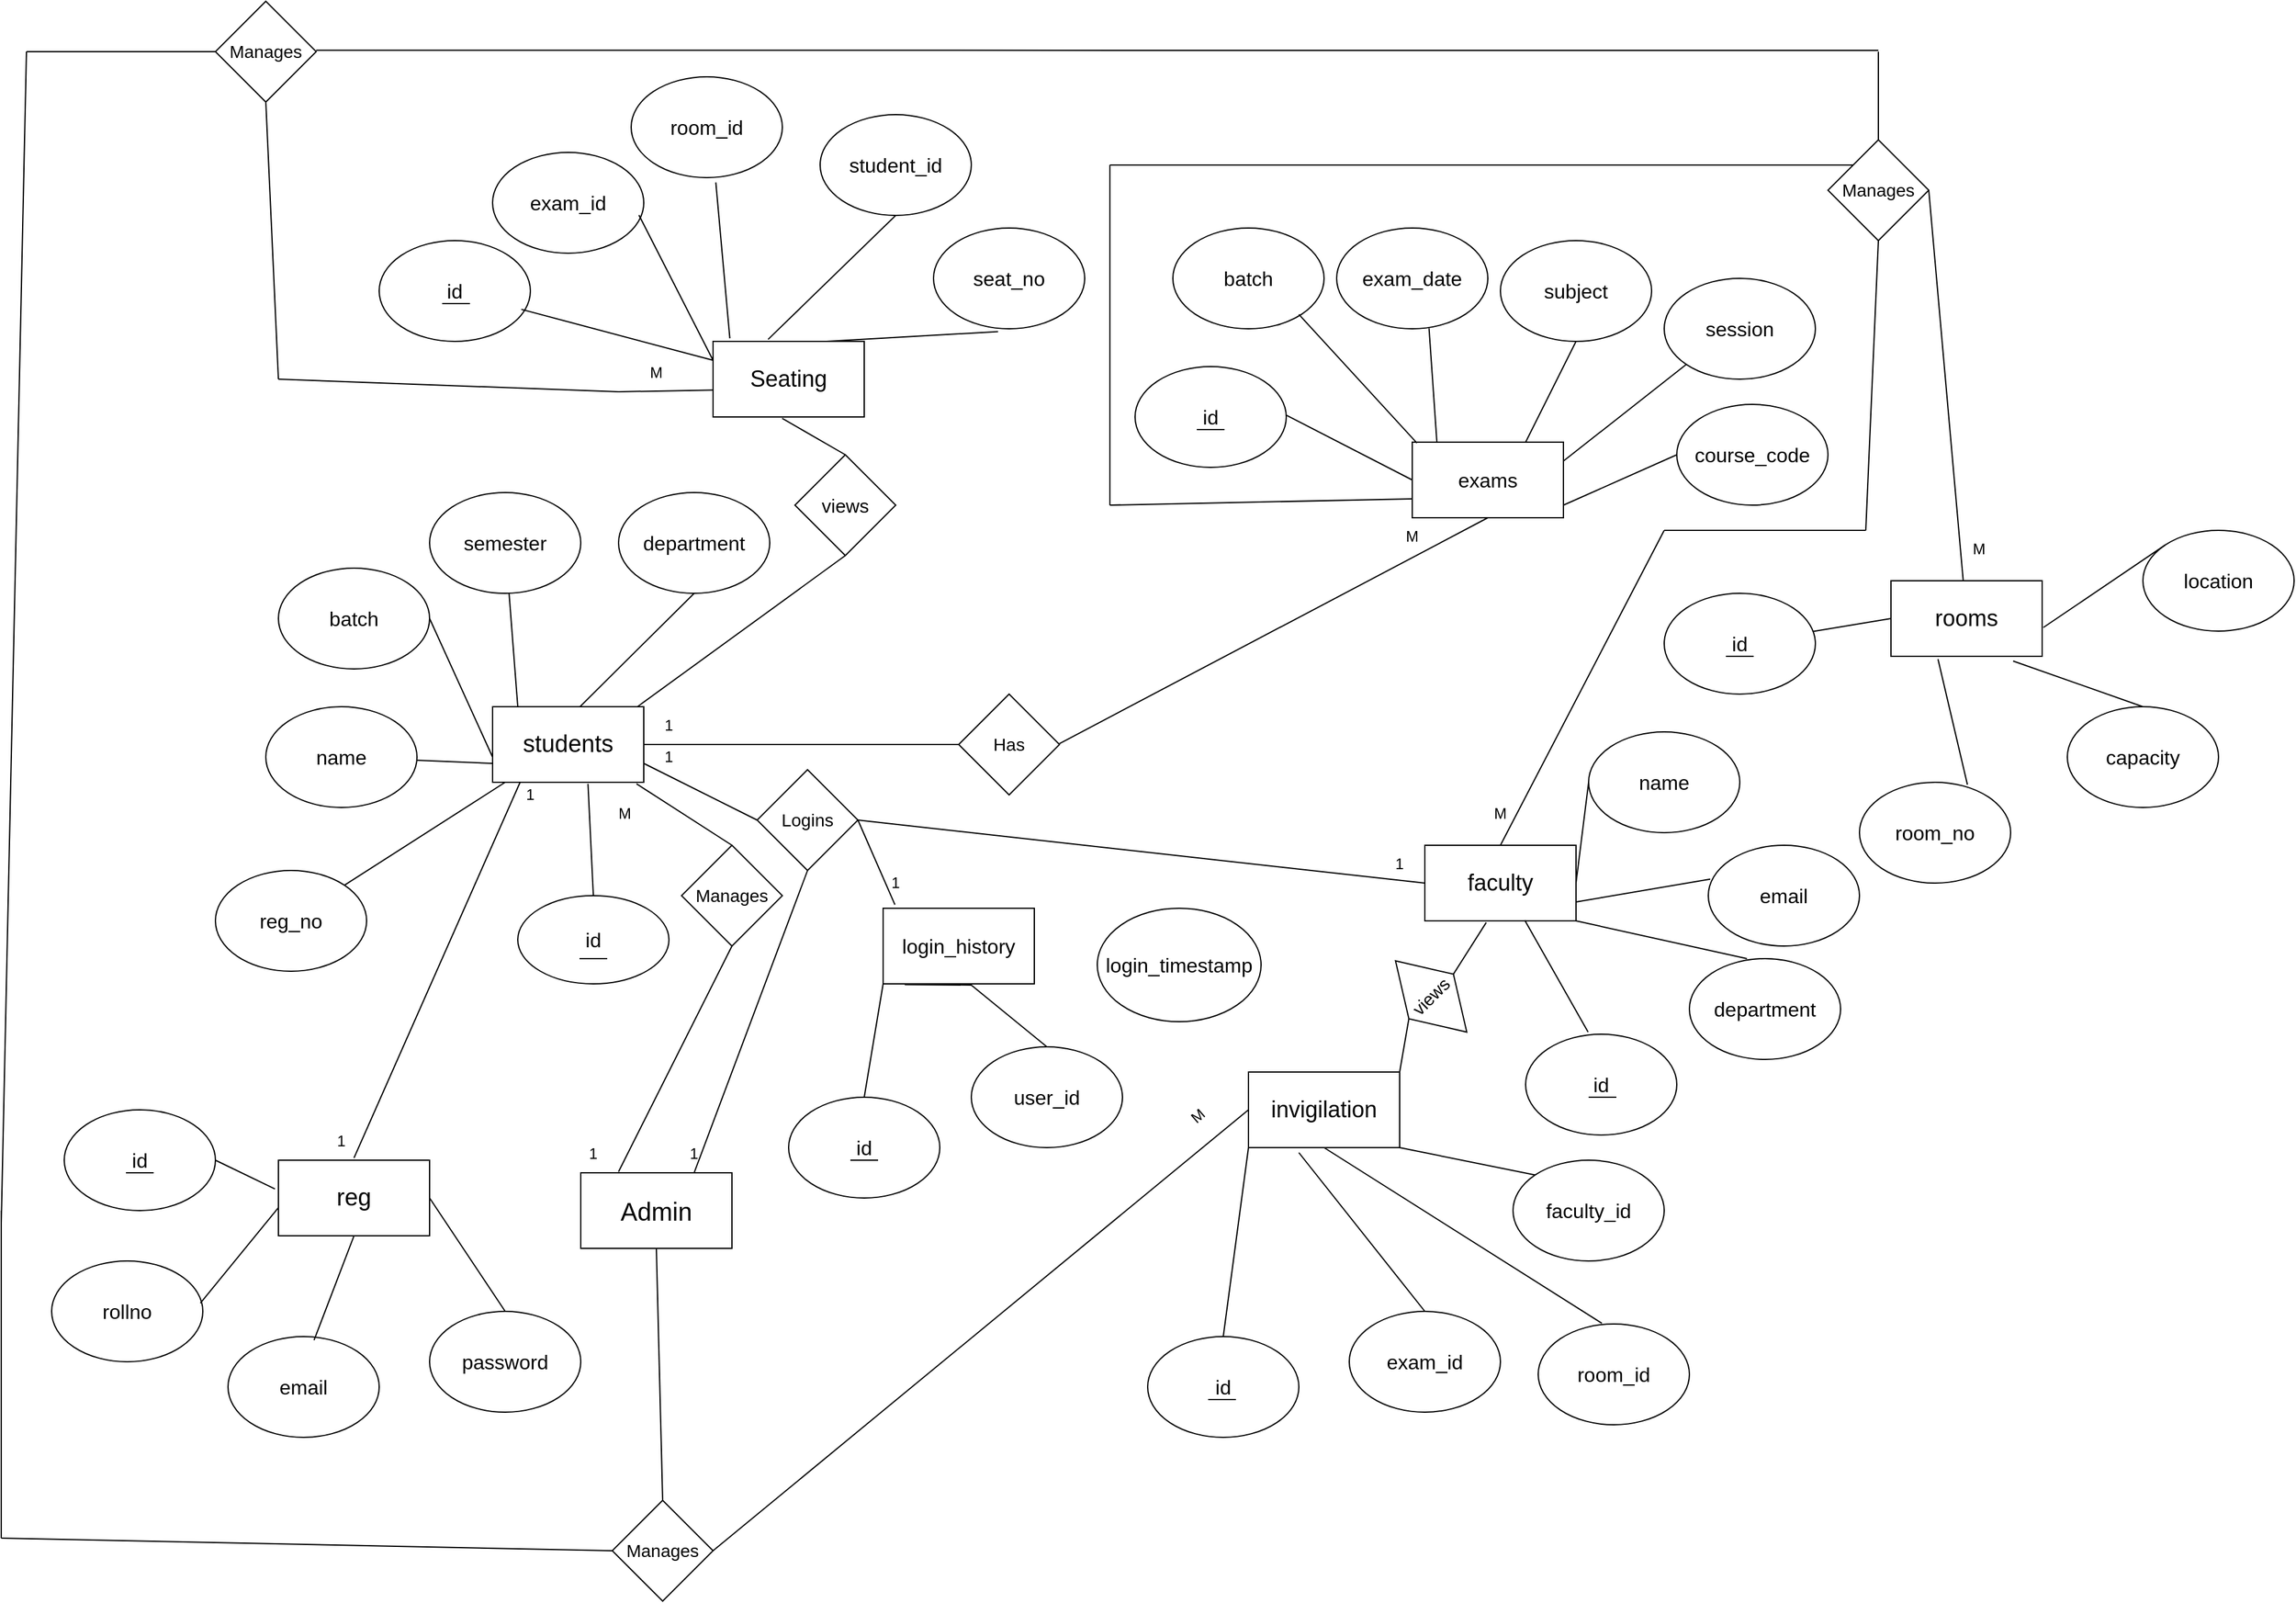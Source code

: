 <mxfile version="28.2.5" pages="2">
  <diagram name="Page-2" id="ShEL1LZ5DCt3HKRyOxHI">
    <mxGraphModel grid="1" page="1" gridSize="10" guides="1" tooltips="1" connect="1" arrows="1" fold="1" pageScale="1" pageWidth="850" pageHeight="1100" math="0" shadow="0">
      <root>
        <mxCell id="0" />
        <mxCell id="1" parent="0" />
        <mxCell id="5c5kSIC_IQ6q4t-RuQzD-1" value="&lt;span style=&quot;font-size: 20px;&quot;&gt;Admin&lt;/span&gt;" style="rounded=0;whiteSpace=wrap;html=1;" vertex="1" parent="1">
          <mxGeometry x="550" y="1040" width="120" height="60" as="geometry" />
        </mxCell>
        <mxCell id="5c5kSIC_IQ6q4t-RuQzD-2" value="&lt;span style=&quot;font-size: 16px;&quot;&gt;semester&lt;/span&gt;" style="ellipse;whiteSpace=wrap;html=1;" vertex="1" parent="1">
          <mxGeometry x="430" y="500" width="120" height="80" as="geometry" />
        </mxCell>
        <mxCell id="5c5kSIC_IQ6q4t-RuQzD-3" value="&lt;span style=&quot;font-size: 19px;&quot;&gt;students&lt;/span&gt;" style="rounded=0;whiteSpace=wrap;html=1;" vertex="1" parent="1">
          <mxGeometry x="480" y="670" width="120" height="60" as="geometry" />
        </mxCell>
        <mxCell id="5c5kSIC_IQ6q4t-RuQzD-4" value="&lt;span style=&quot;font-size: 16px;&quot;&gt;department&lt;/span&gt;" style="ellipse;whiteSpace=wrap;html=1;" vertex="1" parent="1">
          <mxGeometry x="580" y="500" width="120" height="80" as="geometry" />
        </mxCell>
        <mxCell id="5c5kSIC_IQ6q4t-RuQzD-5" value="&lt;span style=&quot;font-size: 16px;&quot;&gt;name&lt;/span&gt;" style="ellipse;whiteSpace=wrap;html=1;" vertex="1" parent="1">
          <mxGeometry x="300" y="670" width="120" height="80" as="geometry" />
        </mxCell>
        <mxCell id="5c5kSIC_IQ6q4t-RuQzD-6" value="&lt;span style=&quot;font-size: 16px;&quot;&gt;batch&lt;/span&gt;" style="ellipse;whiteSpace=wrap;html=1;" vertex="1" parent="1">
          <mxGeometry x="310" y="560" width="120" height="80" as="geometry" />
        </mxCell>
        <mxCell id="5c5kSIC_IQ6q4t-RuQzD-7" value="&lt;font style=&quot;font-size: 14px;&quot;&gt;Has&lt;/font&gt;" style="rhombus;whiteSpace=wrap;html=1;" vertex="1" parent="1">
          <mxGeometry x="850" y="660" width="80" height="80" as="geometry" />
        </mxCell>
        <mxCell id="5c5kSIC_IQ6q4t-RuQzD-8" value="&lt;span style=&quot;font-size: 18px;&quot;&gt;faculty&lt;/span&gt;" style="rounded=0;whiteSpace=wrap;html=1;" vertex="1" parent="1">
          <mxGeometry x="1220" y="780" width="120" height="60" as="geometry" />
        </mxCell>
        <mxCell id="5c5kSIC_IQ6q4t-RuQzD-9" value="&lt;span style=&quot;font-size: 16px;&quot;&gt;email&lt;/span&gt;" style="ellipse;whiteSpace=wrap;html=1;" vertex="1" parent="1">
          <mxGeometry x="1445" y="780" width="120" height="80" as="geometry" />
        </mxCell>
        <mxCell id="5c5kSIC_IQ6q4t-RuQzD-10" value="&lt;span style=&quot;font-size: 18px;&quot;&gt;Seating&lt;/span&gt;" style="rounded=0;whiteSpace=wrap;html=1;" vertex="1" parent="1">
          <mxGeometry x="655" y="380" width="120" height="60" as="geometry" />
        </mxCell>
        <mxCell id="5c5kSIC_IQ6q4t-RuQzD-11" value="&lt;span style=&quot;font-size: 16px;&quot;&gt;exam_id&lt;/span&gt;" style="ellipse;whiteSpace=wrap;html=1;" vertex="1" parent="1">
          <mxGeometry x="480" y="230" width="120" height="80" as="geometry" />
        </mxCell>
        <mxCell id="5c5kSIC_IQ6q4t-RuQzD-12" value="&lt;span style=&quot;font-size: 16px;&quot;&gt;room_id&lt;/span&gt;" style="ellipse;whiteSpace=wrap;html=1;" vertex="1" parent="1">
          <mxGeometry x="590" y="170" width="120" height="80" as="geometry" />
        </mxCell>
        <mxCell id="5c5kSIC_IQ6q4t-RuQzD-13" value="&lt;span style=&quot;font-size: 16px;&quot;&gt;department&lt;/span&gt;" style="ellipse;whiteSpace=wrap;html=1;" vertex="1" parent="1">
          <mxGeometry x="1430" y="870" width="120" height="80" as="geometry" />
        </mxCell>
        <mxCell id="5c5kSIC_IQ6q4t-RuQzD-14" value="&lt;span style=&quot;font-size: 16px;&quot;&gt;seat_no&lt;/span&gt;" style="ellipse;whiteSpace=wrap;html=1;" vertex="1" parent="1">
          <mxGeometry x="830" y="290" width="120" height="80" as="geometry" />
        </mxCell>
        <mxCell id="5c5kSIC_IQ6q4t-RuQzD-15" value="&lt;span style=&quot;font-size: 15px;&quot;&gt;views&lt;/span&gt;" style="rhombus;whiteSpace=wrap;html=1;" vertex="1" parent="1">
          <mxGeometry x="720" y="470" width="80" height="80" as="geometry" />
        </mxCell>
        <mxCell id="5c5kSIC_IQ6q4t-RuQzD-16" value="&lt;span style=&quot;font-size: 16px;&quot;&gt;reg_no&lt;/span&gt;" style="ellipse;whiteSpace=wrap;html=1;" vertex="1" parent="1">
          <mxGeometry x="260" y="800" width="120" height="80" as="geometry" />
        </mxCell>
        <mxCell id="5c5kSIC_IQ6q4t-RuQzD-17" value="&lt;span style=&quot;font-size: 16px;&quot;&gt;name&lt;/span&gt;" style="ellipse;whiteSpace=wrap;html=1;" vertex="1" parent="1">
          <mxGeometry x="1350" y="690" width="120" height="80" as="geometry" />
        </mxCell>
        <mxCell id="5c5kSIC_IQ6q4t-RuQzD-18" value="&lt;span style=&quot;font-size: 16px;&quot;&gt;student_id&lt;/span&gt;" style="ellipse;whiteSpace=wrap;html=1;" vertex="1" parent="1">
          <mxGeometry x="740" y="200" width="120" height="80" as="geometry" />
        </mxCell>
        <mxCell id="5c5kSIC_IQ6q4t-RuQzD-19" value="&lt;span style=&quot;font-size: 16px;&quot;&gt;exams&lt;/span&gt;" style="rounded=0;whiteSpace=wrap;html=1;" vertex="1" parent="1">
          <mxGeometry x="1210" y="460" width="120" height="60" as="geometry" />
        </mxCell>
        <mxCell id="5c5kSIC_IQ6q4t-RuQzD-20" value="&lt;span style=&quot;font-size: 16px;&quot;&gt;exam_date&lt;/span&gt;" style="ellipse;whiteSpace=wrap;html=1;" vertex="1" parent="1">
          <mxGeometry x="1150" y="290" width="120" height="80" as="geometry" />
        </mxCell>
        <mxCell id="5c5kSIC_IQ6q4t-RuQzD-21" value="&lt;span style=&quot;font-size: 16px;&quot;&gt;id&lt;/span&gt;" style="ellipse;whiteSpace=wrap;html=1;" vertex="1" parent="1">
          <mxGeometry x="990" y="400" width="120" height="80" as="geometry" />
        </mxCell>
        <mxCell id="5c5kSIC_IQ6q4t-RuQzD-22" value="&lt;span style=&quot;font-size: 16px;&quot;&gt;session&lt;/span&gt;" style="ellipse;whiteSpace=wrap;html=1;" vertex="1" parent="1">
          <mxGeometry x="1410" y="330" width="120" height="80" as="geometry" />
        </mxCell>
        <mxCell id="5c5kSIC_IQ6q4t-RuQzD-23" value="&lt;span style=&quot;font-size: 16px;&quot;&gt;subject&lt;/span&gt;" style="ellipse;whiteSpace=wrap;html=1;" vertex="1" parent="1">
          <mxGeometry x="1280" y="300" width="120" height="80" as="geometry" />
        </mxCell>
        <mxCell id="5c5kSIC_IQ6q4t-RuQzD-24" value="&lt;font style=&quot;font-size: 14px;&quot;&gt;Manages&lt;/font&gt;" style="rhombus;whiteSpace=wrap;html=1;" vertex="1" parent="1">
          <mxGeometry x="630" y="780" width="80" height="80" as="geometry" />
        </mxCell>
        <mxCell id="5c5kSIC_IQ6q4t-RuQzD-25" value="&lt;font style=&quot;font-size: 14px;&quot;&gt;Manages&lt;/font&gt;" style="rhombus;whiteSpace=wrap;html=1;" vertex="1" parent="1">
          <mxGeometry x="260" y="110" width="80" height="80" as="geometry" />
        </mxCell>
        <mxCell id="5c5kSIC_IQ6q4t-RuQzD-26" value="&lt;span style=&quot;font-size: 16px;&quot;&gt;login_history&lt;/span&gt;" style="rounded=0;whiteSpace=wrap;html=1;" vertex="1" parent="1">
          <mxGeometry x="790" y="830" width="120" height="60" as="geometry" />
        </mxCell>
        <mxCell id="5c5kSIC_IQ6q4t-RuQzD-27" value="&lt;span style=&quot;font-size: 16px;&quot;&gt;user_id&lt;/span&gt;" style="ellipse;whiteSpace=wrap;html=1;" vertex="1" parent="1">
          <mxGeometry x="860" y="940" width="120" height="80" as="geometry" />
        </mxCell>
        <mxCell id="5c5kSIC_IQ6q4t-RuQzD-28" value="&lt;span style=&quot;font-size: 16px;&quot;&gt;login_timestamp&lt;/span&gt;" style="ellipse;whiteSpace=wrap;html=1;" vertex="1" parent="1">
          <mxGeometry x="960" y="830" width="130" height="90" as="geometry" />
        </mxCell>
        <mxCell id="5c5kSIC_IQ6q4t-RuQzD-29" value="&lt;span style=&quot;font-size: 18px;&quot;&gt;invigilation&lt;/span&gt;" style="rounded=0;whiteSpace=wrap;html=1;" vertex="1" parent="1">
          <mxGeometry x="1080" y="960" width="120" height="60" as="geometry" />
        </mxCell>
        <mxCell id="5c5kSIC_IQ6q4t-RuQzD-30" value="&lt;span style=&quot;font-size: 16px;&quot;&gt;exam_id&lt;/span&gt;" style="ellipse;whiteSpace=wrap;html=1;" vertex="1" parent="1">
          <mxGeometry x="1160" y="1150" width="120" height="80" as="geometry" />
        </mxCell>
        <mxCell id="5c5kSIC_IQ6q4t-RuQzD-31" value="&lt;span style=&quot;font-size: 16px;&quot;&gt;room_id&lt;/span&gt;" style="ellipse;whiteSpace=wrap;html=1;" vertex="1" parent="1">
          <mxGeometry x="1310" y="1160" width="120" height="80" as="geometry" />
        </mxCell>
        <mxCell id="5c5kSIC_IQ6q4t-RuQzD-32" value="&lt;span style=&quot;font-size: 16px;&quot;&gt;faculty_id&lt;/span&gt;" style="ellipse;whiteSpace=wrap;html=1;" vertex="1" parent="1">
          <mxGeometry x="1290" y="1030" width="120" height="80" as="geometry" />
        </mxCell>
        <mxCell id="5c5kSIC_IQ6q4t-RuQzD-33" value="&lt;span style=&quot;font-size: 14px;&quot;&gt;views&lt;/span&gt;" style="rhombus;whiteSpace=wrap;html=1;rotation=-45;" vertex="1" parent="1">
          <mxGeometry x="1200" y="860" width="50" height="80" as="geometry" />
        </mxCell>
        <mxCell id="5c5kSIC_IQ6q4t-RuQzD-34" value="&lt;span style=&quot;font-size: 18px;&quot;&gt;rooms&lt;/span&gt;" style="rounded=0;whiteSpace=wrap;html=1;" vertex="1" parent="1">
          <mxGeometry x="1590" y="570" width="120" height="60" as="geometry" />
        </mxCell>
        <mxCell id="5c5kSIC_IQ6q4t-RuQzD-35" value="&lt;span style=&quot;font-size: 16px;&quot;&gt;room_no&lt;/span&gt;" style="ellipse;whiteSpace=wrap;html=1;" vertex="1" parent="1">
          <mxGeometry x="1565" y="730" width="120" height="80" as="geometry" />
        </mxCell>
        <mxCell id="5c5kSIC_IQ6q4t-RuQzD-36" value="&lt;span style=&quot;font-size: 16px;&quot;&gt;capacity&lt;/span&gt;" style="ellipse;whiteSpace=wrap;html=1;direction=west;" vertex="1" parent="1">
          <mxGeometry x="1730" y="670" width="120" height="80" as="geometry" />
        </mxCell>
        <mxCell id="5c5kSIC_IQ6q4t-RuQzD-37" value="&lt;span style=&quot;font-size: 16px;&quot;&gt;location&lt;/span&gt;" style="ellipse;whiteSpace=wrap;html=1;" vertex="1" parent="1">
          <mxGeometry x="1790" y="530" width="120" height="80" as="geometry" />
        </mxCell>
        <mxCell id="5c5kSIC_IQ6q4t-RuQzD-38" value="&lt;font style=&quot;font-size: 14px;&quot;&gt;Manages&lt;/font&gt;" style="rhombus;whiteSpace=wrap;html=1;direction=south;" vertex="1" parent="1">
          <mxGeometry x="1540" y="220" width="80" height="80" as="geometry" />
        </mxCell>
        <mxCell id="5c5kSIC_IQ6q4t-RuQzD-39" value="" style="endArrow=none;html=1;rounded=0;exitX=1;exitY=0.5;exitDx=0;exitDy=0;entryX=0;entryY=0.5;entryDx=0;entryDy=0;" edge="1" parent="1" source="5c5kSIC_IQ6q4t-RuQzD-3" target="5c5kSIC_IQ6q4t-RuQzD-7">
          <mxGeometry width="50" height="50" relative="1" as="geometry">
            <mxPoint x="690" y="690" as="sourcePoint" />
            <mxPoint x="740" y="640" as="targetPoint" />
          </mxGeometry>
        </mxCell>
        <mxCell id="5c5kSIC_IQ6q4t-RuQzD-40" value="" style="endArrow=none;html=1;rounded=0;exitX=1;exitY=0.5;exitDx=0;exitDy=0;entryX=0.5;entryY=1;entryDx=0;entryDy=0;" edge="1" parent="1" target="5c5kSIC_IQ6q4t-RuQzD-19">
          <mxGeometry width="50" height="50" relative="1" as="geometry">
            <mxPoint x="930" y="699.29" as="sourcePoint" />
            <mxPoint x="1180" y="699.29" as="targetPoint" />
          </mxGeometry>
        </mxCell>
        <mxCell id="5c5kSIC_IQ6q4t-RuQzD-41" value="" style="endArrow=none;html=1;rounded=0;exitX=1;exitY=0.5;exitDx=0;exitDy=0;entryX=0;entryY=0.5;entryDx=0;entryDy=0;" edge="1" parent="1" target="5c5kSIC_IQ6q4t-RuQzD-19">
          <mxGeometry width="50" height="50" relative="1" as="geometry">
            <mxPoint x="1110" y="438.57" as="sourcePoint" />
            <mxPoint x="1360" y="438.57" as="targetPoint" />
          </mxGeometry>
        </mxCell>
        <mxCell id="5c5kSIC_IQ6q4t-RuQzD-42" value="" style="endArrow=none;html=1;rounded=0;exitX=0.611;exitY=0.995;exitDx=0;exitDy=0;exitPerimeter=0;entryX=0.163;entryY=-0.002;entryDx=0;entryDy=0;entryPerimeter=0;" edge="1" parent="1" source="5c5kSIC_IQ6q4t-RuQzD-20" target="5c5kSIC_IQ6q4t-RuQzD-19">
          <mxGeometry width="50" height="50" relative="1" as="geometry">
            <mxPoint x="1190" y="370" as="sourcePoint" />
            <mxPoint x="1230" y="450" as="targetPoint" />
          </mxGeometry>
        </mxCell>
        <mxCell id="5c5kSIC_IQ6q4t-RuQzD-43" value="" style="endArrow=none;html=1;rounded=0;exitX=0.5;exitY=1;exitDx=0;exitDy=0;entryX=0.75;entryY=0;entryDx=0;entryDy=0;" edge="1" parent="1" source="5c5kSIC_IQ6q4t-RuQzD-23" target="5c5kSIC_IQ6q4t-RuQzD-19">
          <mxGeometry width="50" height="50" relative="1" as="geometry">
            <mxPoint x="1330" y="420" as="sourcePoint" />
            <mxPoint x="1580" y="420" as="targetPoint" />
          </mxGeometry>
        </mxCell>
        <mxCell id="5c5kSIC_IQ6q4t-RuQzD-44" value="" style="endArrow=none;html=1;rounded=0;exitX=1;exitY=0.25;exitDx=0;exitDy=0;entryX=0;entryY=1;entryDx=0;entryDy=0;" edge="1" parent="1" source="5c5kSIC_IQ6q4t-RuQzD-19" target="5c5kSIC_IQ6q4t-RuQzD-22">
          <mxGeometry width="50" height="50" relative="1" as="geometry">
            <mxPoint x="1350" y="460" as="sourcePoint" />
            <mxPoint x="1600" y="460" as="targetPoint" />
          </mxGeometry>
        </mxCell>
        <mxCell id="5c5kSIC_IQ6q4t-RuQzD-45" value="" style="endArrow=none;html=1;rounded=0;exitX=0.311;exitY=1.038;exitDx=0;exitDy=0;entryX=0.714;entryY=0.023;entryDx=0;entryDy=0;exitPerimeter=0;entryPerimeter=0;" edge="1" parent="1" source="5c5kSIC_IQ6q4t-RuQzD-34" target="5c5kSIC_IQ6q4t-RuQzD-35">
          <mxGeometry width="50" height="50" relative="1" as="geometry">
            <mxPoint x="1550" y="620" as="sourcePoint" />
            <mxPoint x="1800" y="620" as="targetPoint" />
          </mxGeometry>
        </mxCell>
        <mxCell id="5c5kSIC_IQ6q4t-RuQzD-46" value="" style="endArrow=none;html=1;rounded=0;exitX=0.808;exitY=1.062;exitDx=0;exitDy=0;entryX=0.5;entryY=1;entryDx=0;entryDy=0;exitPerimeter=0;" edge="1" parent="1" source="5c5kSIC_IQ6q4t-RuQzD-34" target="5c5kSIC_IQ6q4t-RuQzD-36">
          <mxGeometry width="50" height="50" relative="1" as="geometry">
            <mxPoint x="1650" y="660" as="sourcePoint" />
            <mxPoint x="1900" y="660" as="targetPoint" />
          </mxGeometry>
        </mxCell>
        <mxCell id="5c5kSIC_IQ6q4t-RuQzD-47" value="" style="endArrow=none;html=1;rounded=0;exitX=1.008;exitY=0.619;exitDx=0;exitDy=0;entryX=0;entryY=0;entryDx=0;entryDy=0;exitPerimeter=0;" edge="1" parent="1" source="5c5kSIC_IQ6q4t-RuQzD-34" target="5c5kSIC_IQ6q4t-RuQzD-37">
          <mxGeometry width="50" height="50" relative="1" as="geometry">
            <mxPoint x="1750" y="610" as="sourcePoint" />
            <mxPoint x="2000" y="610" as="targetPoint" />
          </mxGeometry>
        </mxCell>
        <mxCell id="5c5kSIC_IQ6q4t-RuQzD-48" value="" style="endArrow=none;html=1;rounded=0;exitX=1;exitY=0.5;exitDx=0;exitDy=0;entryX=0;entryY=0.5;entryDx=0;entryDy=0;" edge="1" parent="1" source="5c5kSIC_IQ6q4t-RuQzD-8" target="5c5kSIC_IQ6q4t-RuQzD-17">
          <mxGeometry width="50" height="50" relative="1" as="geometry">
            <mxPoint x="1350" y="800" as="sourcePoint" />
            <mxPoint x="1600" y="800" as="targetPoint" />
          </mxGeometry>
        </mxCell>
        <mxCell id="5c5kSIC_IQ6q4t-RuQzD-49" value="" style="endArrow=none;html=1;rounded=0;exitX=1;exitY=0.75;exitDx=0;exitDy=0;entryX=0.013;entryY=0.336;entryDx=0;entryDy=0;entryPerimeter=0;" edge="1" parent="1" source="5c5kSIC_IQ6q4t-RuQzD-8" target="5c5kSIC_IQ6q4t-RuQzD-9">
          <mxGeometry width="50" height="50" relative="1" as="geometry">
            <mxPoint x="1410" y="870" as="sourcePoint" />
            <mxPoint x="1660" y="870" as="targetPoint" />
          </mxGeometry>
        </mxCell>
        <mxCell id="5c5kSIC_IQ6q4t-RuQzD-50" value="" style="endArrow=none;html=1;rounded=0;entryX=0.381;entryY=0;entryDx=0;entryDy=0;exitX=1;exitY=1;exitDx=0;exitDy=0;entryPerimeter=0;" edge="1" parent="1" source="5c5kSIC_IQ6q4t-RuQzD-8" target="5c5kSIC_IQ6q4t-RuQzD-13">
          <mxGeometry width="50" height="50" relative="1" as="geometry">
            <mxPoint x="1320" y="880" as="sourcePoint" />
            <mxPoint x="1570" y="880" as="targetPoint" />
          </mxGeometry>
        </mxCell>
        <mxCell id="5c5kSIC_IQ6q4t-RuQzD-51" value="" style="endArrow=none;html=1;rounded=0;exitX=0.406;exitY=1.022;exitDx=0;exitDy=0;entryX=1;entryY=0.5;entryDx=0;entryDy=0;exitPerimeter=0;" edge="1" parent="1" source="5c5kSIC_IQ6q4t-RuQzD-8" target="5c5kSIC_IQ6q4t-RuQzD-33">
          <mxGeometry width="50" height="50" relative="1" as="geometry">
            <mxPoint x="1260" y="860" as="sourcePoint" />
            <mxPoint x="1510" y="860" as="targetPoint" />
          </mxGeometry>
        </mxCell>
        <mxCell id="5c5kSIC_IQ6q4t-RuQzD-52" value="" style="endArrow=none;html=1;rounded=0;entryX=1;entryY=0;entryDx=0;entryDy=0;exitX=0;exitY=0.5;exitDx=0;exitDy=0;" edge="1" parent="1" source="5c5kSIC_IQ6q4t-RuQzD-33" target="5c5kSIC_IQ6q4t-RuQzD-29">
          <mxGeometry width="50" height="50" relative="1" as="geometry">
            <mxPoint x="1215" y="920" as="sourcePoint" />
            <mxPoint x="1465" y="920" as="targetPoint" />
          </mxGeometry>
        </mxCell>
        <mxCell id="5c5kSIC_IQ6q4t-RuQzD-53" value="" style="endArrow=none;html=1;rounded=0;exitX=1;exitY=0.5;exitDx=0;exitDy=0;entryX=0;entryY=0;entryDx=0;entryDy=0;" edge="1" parent="1" target="5c5kSIC_IQ6q4t-RuQzD-32">
          <mxGeometry width="50" height="50" relative="1" as="geometry">
            <mxPoint x="1200" y="1020" as="sourcePoint" />
            <mxPoint x="1450" y="1020" as="targetPoint" />
          </mxGeometry>
        </mxCell>
        <mxCell id="5c5kSIC_IQ6q4t-RuQzD-54" value="" style="endArrow=none;html=1;rounded=0;exitX=0.5;exitY=1;exitDx=0;exitDy=0;entryX=0.421;entryY=-0.007;entryDx=0;entryDy=0;entryPerimeter=0;" edge="1" parent="1" source="5c5kSIC_IQ6q4t-RuQzD-29" target="5c5kSIC_IQ6q4t-RuQzD-31">
          <mxGeometry width="50" height="50" relative="1" as="geometry">
            <mxPoint x="1170" y="1110" as="sourcePoint" />
            <mxPoint x="1420" y="1110" as="targetPoint" />
          </mxGeometry>
        </mxCell>
        <mxCell id="5c5kSIC_IQ6q4t-RuQzD-55" value="" style="endArrow=none;html=1;rounded=0;entryX=0.5;entryY=0;entryDx=0;entryDy=0;" edge="1" parent="1" target="5c5kSIC_IQ6q4t-RuQzD-30">
          <mxGeometry width="50" height="50" relative="1" as="geometry">
            <mxPoint x="1120" y="1024" as="sourcePoint" />
            <mxPoint x="1320" y="1110" as="targetPoint" />
          </mxGeometry>
        </mxCell>
        <mxCell id="5c5kSIC_IQ6q4t-RuQzD-56" value="" style="endArrow=none;html=1;rounded=0;exitX=0.143;exitY=1.01;exitDx=0;exitDy=0;entryX=0.5;entryY=0;entryDx=0;entryDy=0;exitPerimeter=0;" edge="1" parent="1" source="5c5kSIC_IQ6q4t-RuQzD-26" target="5c5kSIC_IQ6q4t-RuQzD-27">
          <mxGeometry width="50" height="50" relative="1" as="geometry">
            <mxPoint x="800" y="910" as="sourcePoint" />
            <mxPoint x="1050" y="910" as="targetPoint" />
            <Array as="points">
              <mxPoint x="860" y="891" />
            </Array>
          </mxGeometry>
        </mxCell>
        <mxCell id="5c5kSIC_IQ6q4t-RuQzD-58" value="" style="endArrow=none;html=1;rounded=0;exitX=1;exitY=0.5;exitDx=0;exitDy=0;entryX=0;entryY=0.5;entryDx=0;entryDy=0;" edge="1" parent="1" source="5c5kSIC_IQ6q4t-RuQzD-113" target="5c5kSIC_IQ6q4t-RuQzD-8">
          <mxGeometry width="50" height="50" relative="1" as="geometry">
            <mxPoint x="980" y="840" as="sourcePoint" />
            <mxPoint x="1230" y="840" as="targetPoint" />
          </mxGeometry>
        </mxCell>
        <mxCell id="5c5kSIC_IQ6q4t-RuQzD-59" value="" style="endArrow=none;html=1;rounded=0;exitX=0.75;exitY=0;exitDx=0;exitDy=0;entryX=0.5;entryY=1;entryDx=0;entryDy=0;" edge="1" parent="1" source="5c5kSIC_IQ6q4t-RuQzD-1" target="5c5kSIC_IQ6q4t-RuQzD-113">
          <mxGeometry width="50" height="50" relative="1" as="geometry">
            <mxPoint x="710" y="940" as="sourcePoint" />
            <mxPoint x="960" y="940" as="targetPoint" />
          </mxGeometry>
        </mxCell>
        <mxCell id="5c5kSIC_IQ6q4t-RuQzD-60" value="" style="endArrow=none;html=1;rounded=0;exitX=1;exitY=0.5;exitDx=0;exitDy=0;entryX=0.5;entryY=1;entryDx=0;entryDy=0;" edge="1" parent="1" target="5c5kSIC_IQ6q4t-RuQzD-24">
          <mxGeometry width="50" height="50" relative="1" as="geometry">
            <mxPoint x="580" y="1039.09" as="sourcePoint" />
            <mxPoint x="830" y="1039.09" as="targetPoint" />
          </mxGeometry>
        </mxCell>
        <mxCell id="5c5kSIC_IQ6q4t-RuQzD-61" value="" style="endArrow=none;html=1;rounded=0;entryX=0.078;entryY=-0.047;entryDx=0;entryDy=0;entryPerimeter=0;exitX=1;exitY=0.5;exitDx=0;exitDy=0;" edge="1" parent="1" source="5c5kSIC_IQ6q4t-RuQzD-113" target="5c5kSIC_IQ6q4t-RuQzD-26">
          <mxGeometry width="50" height="50" relative="1" as="geometry">
            <mxPoint x="600" y="729.09" as="sourcePoint" />
            <mxPoint x="850" y="729.09" as="targetPoint" />
          </mxGeometry>
        </mxCell>
        <mxCell id="5c5kSIC_IQ6q4t-RuQzD-62" value="" style="endArrow=none;html=1;rounded=0;entryX=0;entryY=0;entryDx=0;entryDy=0;" edge="1" parent="1" source="5c5kSIC_IQ6q4t-RuQzD-2">
          <mxGeometry width="50" height="50" relative="1" as="geometry">
            <mxPoint x="525.24" y="582.8" as="sourcePoint" />
            <mxPoint x="500" y="670" as="targetPoint" />
            <Array as="points">
              <mxPoint x="500" y="670" />
            </Array>
          </mxGeometry>
        </mxCell>
        <mxCell id="5c5kSIC_IQ6q4t-RuQzD-63" value="" style="endArrow=none;html=1;rounded=0;exitX=0.5;exitY=1;exitDx=0;exitDy=0;entryX=0.577;entryY=0.002;entryDx=0;entryDy=0;entryPerimeter=0;" edge="1" parent="1" source="5c5kSIC_IQ6q4t-RuQzD-4" target="5c5kSIC_IQ6q4t-RuQzD-3">
          <mxGeometry width="50" height="50" relative="1" as="geometry">
            <mxPoint x="530" y="640" as="sourcePoint" />
            <mxPoint x="540" y="660" as="targetPoint" />
          </mxGeometry>
        </mxCell>
        <mxCell id="5c5kSIC_IQ6q4t-RuQzD-64" value="" style="endArrow=none;html=1;rounded=0;exitX=1;exitY=0.5;exitDx=0;exitDy=0;" edge="1" parent="1" source="5c5kSIC_IQ6q4t-RuQzD-6">
          <mxGeometry width="50" height="50" relative="1" as="geometry">
            <mxPoint x="430" y="710" as="sourcePoint" />
            <mxPoint x="480" y="710" as="targetPoint" />
          </mxGeometry>
        </mxCell>
        <mxCell id="5c5kSIC_IQ6q4t-RuQzD-65" value="" style="endArrow=none;html=1;rounded=0;entryX=0;entryY=0.75;entryDx=0;entryDy=0;" edge="1" parent="1" source="5c5kSIC_IQ6q4t-RuQzD-5" target="5c5kSIC_IQ6q4t-RuQzD-3">
          <mxGeometry width="50" height="50" relative="1" as="geometry">
            <mxPoint x="470" y="740" as="sourcePoint" />
            <mxPoint x="720" y="740" as="targetPoint" />
          </mxGeometry>
        </mxCell>
        <mxCell id="5c5kSIC_IQ6q4t-RuQzD-66" value="" style="endArrow=none;html=1;rounded=0;exitX=1;exitY=0;exitDx=0;exitDy=0;entryX=0.5;entryY=1;entryDx=0;entryDy=0;" edge="1" parent="1" source="5c5kSIC_IQ6q4t-RuQzD-16" target="5c5kSIC_IQ6q4t-RuQzD-3">
          <mxGeometry width="50" height="50" relative="1" as="geometry">
            <mxPoint x="530" y="799" as="sourcePoint" />
            <mxPoint x="780" y="799" as="targetPoint" />
            <Array as="points">
              <mxPoint x="490" y="730" />
            </Array>
          </mxGeometry>
        </mxCell>
        <mxCell id="5c5kSIC_IQ6q4t-RuQzD-67" value="" style="endArrow=none;html=1;rounded=0;exitX=0.952;exitY=1.02;exitDx=0;exitDy=0;entryX=0.5;entryY=0;entryDx=0;entryDy=0;exitPerimeter=0;" edge="1" parent="1" source="5c5kSIC_IQ6q4t-RuQzD-3" target="5c5kSIC_IQ6q4t-RuQzD-24">
          <mxGeometry width="50" height="50" relative="1" as="geometry">
            <mxPoint x="620" y="780" as="sourcePoint" />
            <mxPoint x="870" y="780" as="targetPoint" />
          </mxGeometry>
        </mxCell>
        <mxCell id="5c5kSIC_IQ6q4t-RuQzD-68" value="" style="endArrow=none;html=1;rounded=0;exitX=1;exitY=0.5;exitDx=0;exitDy=0;entryX=0.5;entryY=1;entryDx=0;entryDy=0;" edge="1" parent="1" target="5c5kSIC_IQ6q4t-RuQzD-15">
          <mxGeometry width="50" height="50" relative="1" as="geometry">
            <mxPoint x="595" y="670" as="sourcePoint" />
            <mxPoint x="845" y="670" as="targetPoint" />
          </mxGeometry>
        </mxCell>
        <mxCell id="5c5kSIC_IQ6q4t-RuQzD-69" value="" style="endArrow=none;html=1;rounded=0;exitX=0.457;exitY=1.018;exitDx=0;exitDy=0;entryX=0.5;entryY=0;entryDx=0;entryDy=0;exitPerimeter=0;" edge="1" parent="1" source="5c5kSIC_IQ6q4t-RuQzD-10" target="5c5kSIC_IQ6q4t-RuQzD-15">
          <mxGeometry width="50" height="50" relative="1" as="geometry">
            <mxPoint x="680" y="440" as="sourcePoint" />
            <mxPoint x="930" y="440" as="targetPoint" />
          </mxGeometry>
        </mxCell>
        <mxCell id="5c5kSIC_IQ6q4t-RuQzD-70" value="" style="endArrow=none;html=1;rounded=0;exitX=0.968;exitY=0.622;exitDx=0;exitDy=0;entryX=0;entryY=0.25;entryDx=0;entryDy=0;exitPerimeter=0;" edge="1" parent="1" source="5c5kSIC_IQ6q4t-RuQzD-11" target="5c5kSIC_IQ6q4t-RuQzD-10">
          <mxGeometry width="50" height="50" relative="1" as="geometry">
            <mxPoint x="600" y="370" as="sourcePoint" />
            <mxPoint x="850" y="370" as="targetPoint" />
          </mxGeometry>
        </mxCell>
        <mxCell id="5c5kSIC_IQ6q4t-RuQzD-71" value="" style="endArrow=none;html=1;rounded=0;exitX=0.56;exitY=1.048;exitDx=0;exitDy=0;entryX=0.111;entryY=-0.04;entryDx=0;entryDy=0;entryPerimeter=0;exitPerimeter=0;" edge="1" parent="1" source="5c5kSIC_IQ6q4t-RuQzD-12" target="5c5kSIC_IQ6q4t-RuQzD-10">
          <mxGeometry width="50" height="50" relative="1" as="geometry">
            <mxPoint x="550" y="280" as="sourcePoint" />
            <mxPoint x="800" y="280" as="targetPoint" />
          </mxGeometry>
        </mxCell>
        <mxCell id="5c5kSIC_IQ6q4t-RuQzD-72" value="" style="endArrow=none;html=1;rounded=0;exitX=0.5;exitY=1;exitDx=0;exitDy=0;entryX=0.364;entryY=-0.026;entryDx=0;entryDy=0;entryPerimeter=0;" edge="1" parent="1" source="5c5kSIC_IQ6q4t-RuQzD-18" target="5c5kSIC_IQ6q4t-RuQzD-10">
          <mxGeometry width="50" height="50" relative="1" as="geometry">
            <mxPoint x="655" y="260" as="sourcePoint" />
            <mxPoint x="700" y="370" as="targetPoint" />
          </mxGeometry>
        </mxCell>
        <mxCell id="5c5kSIC_IQ6q4t-RuQzD-73" value="" style="endArrow=none;html=1;rounded=0;entryX=0.427;entryY=1.028;entryDx=0;entryDy=0;exitX=0.75;exitY=0;exitDx=0;exitDy=0;entryPerimeter=0;" edge="1" parent="1" source="5c5kSIC_IQ6q4t-RuQzD-10" target="5c5kSIC_IQ6q4t-RuQzD-14">
          <mxGeometry width="50" height="50" relative="1" as="geometry">
            <mxPoint x="750" y="370" as="sourcePoint" />
            <mxPoint x="1010" y="330" as="targetPoint" />
          </mxGeometry>
        </mxCell>
        <mxCell id="5c5kSIC_IQ6q4t-RuQzD-74" value="" style="endArrow=none;html=1;rounded=0;entryX=0;entryY=0.5;entryDx=0;entryDy=0;" edge="1" parent="1" target="5c5kSIC_IQ6q4t-RuQzD-25">
          <mxGeometry width="50" height="50" relative="1" as="geometry">
            <mxPoint x="110" y="150" as="sourcePoint" />
            <mxPoint x="240" y="149.47" as="targetPoint" />
          </mxGeometry>
        </mxCell>
        <mxCell id="5c5kSIC_IQ6q4t-RuQzD-75" value="" style="endArrow=none;html=1;rounded=0;" edge="1" parent="1">
          <mxGeometry width="50" height="50" relative="1" as="geometry">
            <mxPoint x="90" y="1080" as="sourcePoint" />
            <mxPoint x="110" y="150" as="targetPoint" />
          </mxGeometry>
        </mxCell>
        <mxCell id="5c5kSIC_IQ6q4t-RuQzD-76" value="" style="endArrow=none;html=1;rounded=0;" edge="1" parent="1">
          <mxGeometry width="50" height="50" relative="1" as="geometry">
            <mxPoint x="90" y="1070" as="sourcePoint" />
            <mxPoint x="90" y="1330" as="targetPoint" />
          </mxGeometry>
        </mxCell>
        <mxCell id="5c5kSIC_IQ6q4t-RuQzD-77" value="" style="endArrow=none;html=1;rounded=0;" edge="1" parent="1">
          <mxGeometry width="50" height="50" relative="1" as="geometry">
            <mxPoint x="340" y="148.89" as="sourcePoint" />
            <mxPoint x="1580" y="149" as="targetPoint" />
          </mxGeometry>
        </mxCell>
        <mxCell id="5c5kSIC_IQ6q4t-RuQzD-78" value="" style="endArrow=none;html=1;rounded=0;exitX=0.5;exitY=0;exitDx=0;exitDy=0;" edge="1" parent="1" source="5c5kSIC_IQ6q4t-RuQzD-38" target="5c5kSIC_IQ6q4t-RuQzD-34">
          <mxGeometry width="50" height="50" relative="1" as="geometry">
            <mxPoint x="1610" y="288.57" as="sourcePoint" />
            <mxPoint x="1720" y="288.57" as="targetPoint" />
          </mxGeometry>
        </mxCell>
        <mxCell id="5c5kSIC_IQ6q4t-RuQzD-79" value="" style="endArrow=none;html=1;rounded=0;exitX=0.5;exitY=0;exitDx=0;exitDy=0;" edge="1" parent="1" source="5c5kSIC_IQ6q4t-RuQzD-8">
          <mxGeometry width="50" height="50" relative="1" as="geometry">
            <mxPoint x="1340" y="540" as="sourcePoint" />
            <mxPoint x="1410" y="530" as="targetPoint" />
          </mxGeometry>
        </mxCell>
        <mxCell id="5c5kSIC_IQ6q4t-RuQzD-80" value="" style="endArrow=none;html=1;rounded=0;entryX=0;entryY=0.5;entryDx=0;entryDy=0;" edge="1" parent="1">
          <mxGeometry width="50" height="50" relative="1" as="geometry">
            <mxPoint x="1410" y="530" as="sourcePoint" />
            <mxPoint x="1570" y="530" as="targetPoint" />
          </mxGeometry>
        </mxCell>
        <mxCell id="5c5kSIC_IQ6q4t-RuQzD-81" value="" style="endArrow=none;html=1;rounded=0;entryX=1;entryY=0.5;entryDx=0;entryDy=0;" edge="1" parent="1" target="5c5kSIC_IQ6q4t-RuQzD-38">
          <mxGeometry width="50" height="50" relative="1" as="geometry">
            <mxPoint x="1570" y="530" as="sourcePoint" />
            <mxPoint x="1860" y="310" as="targetPoint" />
          </mxGeometry>
        </mxCell>
        <mxCell id="5c5kSIC_IQ6q4t-RuQzD-82" value="" style="endArrow=none;html=1;rounded=0;entryX=0;entryY=0.75;entryDx=0;entryDy=0;" edge="1" parent="1" target="5c5kSIC_IQ6q4t-RuQzD-19">
          <mxGeometry width="50" height="50" relative="1" as="geometry">
            <mxPoint x="970" y="510" as="sourcePoint" />
            <mxPoint x="1130" y="520" as="targetPoint" />
          </mxGeometry>
        </mxCell>
        <mxCell id="5c5kSIC_IQ6q4t-RuQzD-83" value="" style="endArrow=none;html=1;rounded=0;" edge="1" parent="1">
          <mxGeometry width="50" height="50" relative="1" as="geometry">
            <mxPoint x="970" y="510" as="sourcePoint" />
            <mxPoint x="970" y="240" as="targetPoint" />
          </mxGeometry>
        </mxCell>
        <mxCell id="5c5kSIC_IQ6q4t-RuQzD-84" value="" style="endArrow=none;html=1;rounded=0;entryX=0;entryY=1;entryDx=0;entryDy=0;" edge="1" parent="1" target="5c5kSIC_IQ6q4t-RuQzD-38">
          <mxGeometry width="50" height="50" relative="1" as="geometry">
            <mxPoint x="970" y="240" as="sourcePoint" />
            <mxPoint x="1100" y="-10" as="targetPoint" />
          </mxGeometry>
        </mxCell>
        <mxCell id="5c5kSIC_IQ6q4t-RuQzD-85" value="" style="endArrow=none;html=1;rounded=0;entryX=0;entryY=0.5;entryDx=0;entryDy=0;" edge="1" parent="1" target="5c5kSIC_IQ6q4t-RuQzD-38">
          <mxGeometry width="50" height="50" relative="1" as="geometry">
            <mxPoint x="1580" y="150" as="sourcePoint" />
            <mxPoint x="1630" y="20" as="targetPoint" />
          </mxGeometry>
        </mxCell>
        <mxCell id="5c5kSIC_IQ6q4t-RuQzD-86" value="" style="endArrow=none;html=1;rounded=0;exitX=0.5;exitY=1;exitDx=0;exitDy=0;" edge="1" parent="1" source="5c5kSIC_IQ6q4t-RuQzD-25">
          <mxGeometry width="50" height="50" relative="1" as="geometry">
            <mxPoint x="400" y="420" as="sourcePoint" />
            <mxPoint x="310" y="410" as="targetPoint" />
          </mxGeometry>
        </mxCell>
        <mxCell id="5c5kSIC_IQ6q4t-RuQzD-87" value="" style="endArrow=none;html=1;rounded=0;entryX=0.003;entryY=0.644;entryDx=0;entryDy=0;entryPerimeter=0;" edge="1" parent="1" target="5c5kSIC_IQ6q4t-RuQzD-10">
          <mxGeometry width="50" height="50" relative="1" as="geometry">
            <mxPoint x="580" y="420" as="sourcePoint" />
            <mxPoint x="640" y="-10" as="targetPoint" />
          </mxGeometry>
        </mxCell>
        <mxCell id="5c5kSIC_IQ6q4t-RuQzD-88" value="&lt;span style=&quot;font-size: 16px;&quot;&gt;course_code&lt;/span&gt;" style="ellipse;whiteSpace=wrap;html=1;" vertex="1" parent="1">
          <mxGeometry x="1420" y="430" width="120" height="80" as="geometry" />
        </mxCell>
        <mxCell id="5c5kSIC_IQ6q4t-RuQzD-89" value="" style="endArrow=none;html=1;rounded=0;exitX=1;exitY=0.25;exitDx=0;exitDy=0;entryX=0;entryY=0.5;entryDx=0;entryDy=0;" edge="1" parent="1" target="5c5kSIC_IQ6q4t-RuQzD-88">
          <mxGeometry width="50" height="50" relative="1" as="geometry">
            <mxPoint x="1330" y="510" as="sourcePoint" />
            <mxPoint x="1428" y="433" as="targetPoint" />
          </mxGeometry>
        </mxCell>
        <mxCell id="5c5kSIC_IQ6q4t-RuQzD-90" value="" style="endArrow=none;html=1;rounded=0;" edge="1" parent="1">
          <mxGeometry width="50" height="50" relative="1" as="geometry">
            <mxPoint x="1481" y="630" as="sourcePoint" />
            <mxPoint x="1489" y="630" as="targetPoint" />
          </mxGeometry>
        </mxCell>
        <mxCell id="5c5kSIC_IQ6q4t-RuQzD-91" value="&lt;span style=&quot;font-size: 16px;&quot;&gt;batch&lt;/span&gt;" style="ellipse;whiteSpace=wrap;html=1;" vertex="1" parent="1">
          <mxGeometry x="1020" y="290" width="120" height="80" as="geometry" />
        </mxCell>
        <mxCell id="5c5kSIC_IQ6q4t-RuQzD-92" value="" style="endArrow=none;html=1;rounded=0;exitX=1;exitY=0.5;exitDx=0;exitDy=0;entryX=0.031;entryY=0.011;entryDx=0;entryDy=0;entryPerimeter=0;" edge="1" parent="1" target="5c5kSIC_IQ6q4t-RuQzD-19">
          <mxGeometry width="50" height="50" relative="1" as="geometry">
            <mxPoint x="1120" y="358.57" as="sourcePoint" />
            <mxPoint x="1220" y="410" as="targetPoint" />
          </mxGeometry>
        </mxCell>
        <mxCell id="5c5kSIC_IQ6q4t-RuQzD-93" value="&lt;span style=&quot;font-size: 16px;&quot;&gt;id&lt;/span&gt;" style="ellipse;whiteSpace=wrap;html=1;" vertex="1" parent="1">
          <mxGeometry x="715" y="980" width="120" height="80" as="geometry" />
        </mxCell>
        <mxCell id="5c5kSIC_IQ6q4t-RuQzD-94" value="" style="endArrow=none;html=1;rounded=0;entryX=0.5;entryY=0;entryDx=0;entryDy=0;exitX=0;exitY=1;exitDx=0;exitDy=0;" edge="1" parent="1" source="5c5kSIC_IQ6q4t-RuQzD-26" target="5c5kSIC_IQ6q4t-RuQzD-93">
          <mxGeometry width="50" height="50" relative="1" as="geometry">
            <mxPoint x="770" y="900" as="sourcePoint" />
            <mxPoint x="880" y="1230" as="targetPoint" />
          </mxGeometry>
        </mxCell>
        <mxCell id="5c5kSIC_IQ6q4t-RuQzD-95" value="" style="endArrow=none;html=1;rounded=0;" edge="1" parent="1">
          <mxGeometry width="50" height="50" relative="1" as="geometry">
            <mxPoint x="786" y="1030" as="sourcePoint" />
            <mxPoint x="764" y="1030" as="targetPoint" />
          </mxGeometry>
        </mxCell>
        <mxCell id="5c5kSIC_IQ6q4t-RuQzD-96" value="&lt;span style=&quot;font-size: 16px;&quot;&gt;id&lt;/span&gt;" style="ellipse;whiteSpace=wrap;html=1;" vertex="1" parent="1">
          <mxGeometry x="390" y="300" width="120" height="80" as="geometry" />
        </mxCell>
        <mxCell id="5c5kSIC_IQ6q4t-RuQzD-97" value="" style="endArrow=none;html=1;rounded=0;" edge="1" parent="1">
          <mxGeometry width="50" height="50" relative="1" as="geometry">
            <mxPoint x="462" y="350" as="sourcePoint" />
            <mxPoint x="440" y="350" as="targetPoint" />
          </mxGeometry>
        </mxCell>
        <mxCell id="5c5kSIC_IQ6q4t-RuQzD-98" value="&lt;span style=&quot;font-size: 16px;&quot;&gt;id&lt;/span&gt;" style="ellipse;whiteSpace=wrap;html=1;" vertex="1" parent="1">
          <mxGeometry x="500" y="820" width="120" height="70" as="geometry" />
        </mxCell>
        <mxCell id="5c5kSIC_IQ6q4t-RuQzD-99" value="" style="endArrow=none;html=1;rounded=0;exitX=0.5;exitY=0;exitDx=0;exitDy=0;entryX=0.631;entryY=1.02;entryDx=0;entryDy=0;entryPerimeter=0;" edge="1" parent="1" source="5c5kSIC_IQ6q4t-RuQzD-98" target="5c5kSIC_IQ6q4t-RuQzD-3">
          <mxGeometry width="50" height="50" relative="1" as="geometry">
            <mxPoint x="460" y="1020" as="sourcePoint" />
            <mxPoint x="625" y="900" as="targetPoint" />
          </mxGeometry>
        </mxCell>
        <mxCell id="5c5kSIC_IQ6q4t-RuQzD-100" value="" style="endArrow=none;html=1;rounded=0;" edge="1" parent="1">
          <mxGeometry width="50" height="50" relative="1" as="geometry">
            <mxPoint x="571" y="870" as="sourcePoint" />
            <mxPoint x="549" y="870" as="targetPoint" />
            <Array as="points">
              <mxPoint x="560" y="870" />
            </Array>
          </mxGeometry>
        </mxCell>
        <mxCell id="5c5kSIC_IQ6q4t-RuQzD-101" value="&lt;span style=&quot;font-size: 16px;&quot;&gt;id&lt;/span&gt;" style="ellipse;whiteSpace=wrap;html=1;" vertex="1" parent="1">
          <mxGeometry x="1300" y="930" width="120" height="80" as="geometry" />
        </mxCell>
        <mxCell id="5c5kSIC_IQ6q4t-RuQzD-102" value="" style="endArrow=none;html=1;rounded=0;" edge="1" parent="1">
          <mxGeometry width="50" height="50" relative="1" as="geometry">
            <mxPoint x="1372" y="980" as="sourcePoint" />
            <mxPoint x="1350" y="980" as="targetPoint" />
          </mxGeometry>
        </mxCell>
        <mxCell id="5c5kSIC_IQ6q4t-RuQzD-103" value="" style="endArrow=none;html=1;rounded=0;entryX=0.661;entryY=0.992;entryDx=0;entryDy=0;entryPerimeter=0;exitX=0.413;exitY=-0.022;exitDx=0;exitDy=0;exitPerimeter=0;" edge="1" parent="1" source="5c5kSIC_IQ6q4t-RuQzD-101" target="5c5kSIC_IQ6q4t-RuQzD-8">
          <mxGeometry width="50" height="50" relative="1" as="geometry">
            <mxPoint x="1352" y="870" as="sourcePoint" />
            <mxPoint x="1330" y="870" as="targetPoint" />
          </mxGeometry>
        </mxCell>
        <mxCell id="5c5kSIC_IQ6q4t-RuQzD-104" value="&lt;span style=&quot;font-size: 16px;&quot;&gt;id&lt;/span&gt;" style="ellipse;whiteSpace=wrap;html=1;" vertex="1" parent="1">
          <mxGeometry x="1000" y="1170" width="120" height="80" as="geometry" />
        </mxCell>
        <mxCell id="5c5kSIC_IQ6q4t-RuQzD-105" value="" style="endArrow=none;html=1;rounded=0;exitX=0;exitY=1;exitDx=0;exitDy=0;entryX=0.5;entryY=0;entryDx=0;entryDy=0;" edge="1" parent="1" source="5c5kSIC_IQ6q4t-RuQzD-29" target="5c5kSIC_IQ6q4t-RuQzD-104">
          <mxGeometry width="50" height="50" relative="1" as="geometry">
            <mxPoint x="1040" y="1100" as="sourcePoint" />
            <mxPoint x="1261" y="1239" as="targetPoint" />
          </mxGeometry>
        </mxCell>
        <mxCell id="5c5kSIC_IQ6q4t-RuQzD-106" value="" style="endArrow=none;html=1;rounded=0;" edge="1" parent="1">
          <mxGeometry width="50" height="50" relative="1" as="geometry">
            <mxPoint x="1070" y="1220" as="sourcePoint" />
            <mxPoint x="1048" y="1220" as="targetPoint" />
          </mxGeometry>
        </mxCell>
        <mxCell id="5c5kSIC_IQ6q4t-RuQzD-107" value="&lt;span style=&quot;font-size: 16px;&quot;&gt;id&lt;/span&gt;" style="ellipse;whiteSpace=wrap;html=1;" vertex="1" parent="1">
          <mxGeometry x="1410" y="580" width="120" height="80" as="geometry" />
        </mxCell>
        <mxCell id="5c5kSIC_IQ6q4t-RuQzD-108" value="" style="endArrow=none;html=1;rounded=0;exitX=0;exitY=0.5;exitDx=0;exitDy=0;" edge="1" parent="1" source="5c5kSIC_IQ6q4t-RuQzD-34" target="5c5kSIC_IQ6q4t-RuQzD-107">
          <mxGeometry width="50" height="50" relative="1" as="geometry">
            <mxPoint x="1540" y="580" as="sourcePoint" />
            <mxPoint x="1564" y="680" as="targetPoint" />
          </mxGeometry>
        </mxCell>
        <mxCell id="5c5kSIC_IQ6q4t-RuQzD-109" value="1" style="text;html=1;align=center;verticalAlign=middle;whiteSpace=wrap;rounded=0;" vertex="1" parent="1">
          <mxGeometry x="590" y="670" width="60" height="30" as="geometry" />
        </mxCell>
        <mxCell id="5c5kSIC_IQ6q4t-RuQzD-110" value="M" style="text;html=1;align=center;verticalAlign=middle;whiteSpace=wrap;rounded=0;" vertex="1" parent="1">
          <mxGeometry x="1180" y="520" width="60" height="30" as="geometry" />
        </mxCell>
        <mxCell id="5c5kSIC_IQ6q4t-RuQzD-111" value="1" style="text;html=1;align=center;verticalAlign=middle;whiteSpace=wrap;rounded=0;" vertex="1" parent="1">
          <mxGeometry x="590" y="695" width="60" height="30" as="geometry" />
        </mxCell>
        <mxCell id="5c5kSIC_IQ6q4t-RuQzD-112" value="1" style="text;html=1;align=center;verticalAlign=middle;whiteSpace=wrap;rounded=0;" vertex="1" parent="1">
          <mxGeometry x="770" y="795" width="60" height="30" as="geometry" />
        </mxCell>
        <mxCell id="5c5kSIC_IQ6q4t-RuQzD-113" value="&lt;span style=&quot;font-size: 14px;&quot;&gt;Logins&lt;/span&gt;" style="rhombus;whiteSpace=wrap;html=1;" vertex="1" parent="1">
          <mxGeometry x="690" y="720" width="80" height="80" as="geometry" />
        </mxCell>
        <mxCell id="5c5kSIC_IQ6q4t-RuQzD-114" value="" style="endArrow=none;html=1;rounded=0;exitX=1;exitY=0.75;exitDx=0;exitDy=0;entryX=0;entryY=0.5;entryDx=0;entryDy=0;" edge="1" parent="1" source="5c5kSIC_IQ6q4t-RuQzD-3" target="5c5kSIC_IQ6q4t-RuQzD-113">
          <mxGeometry width="50" height="50" relative="1" as="geometry">
            <mxPoint x="700" y="800" as="sourcePoint" />
            <mxPoint x="750" y="750" as="targetPoint" />
          </mxGeometry>
        </mxCell>
        <mxCell id="5c5kSIC_IQ6q4t-RuQzD-115" value="1" style="text;html=1;align=center;verticalAlign=middle;whiteSpace=wrap;rounded=0;" vertex="1" parent="1">
          <mxGeometry x="610" y="1010" width="60" height="30" as="geometry" />
        </mxCell>
        <mxCell id="5c5kSIC_IQ6q4t-RuQzD-116" value="1" style="text;html=1;align=center;verticalAlign=middle;whiteSpace=wrap;rounded=0;" vertex="1" parent="1">
          <mxGeometry x="1170" y="780" width="60" height="30" as="geometry" />
        </mxCell>
        <mxCell id="5c5kSIC_IQ6q4t-RuQzD-117" value="1" style="text;html=1;align=center;verticalAlign=middle;whiteSpace=wrap;rounded=0;" vertex="1" parent="1">
          <mxGeometry x="530" y="1010" width="60" height="30" as="geometry" />
        </mxCell>
        <mxCell id="5c5kSIC_IQ6q4t-RuQzD-118" value="" style="endArrow=none;html=1;rounded=0;exitX=0.94;exitY=0.682;exitDx=0;exitDy=0;entryX=0;entryY=0.25;entryDx=0;entryDy=0;exitPerimeter=0;" edge="1" parent="1" source="5c5kSIC_IQ6q4t-RuQzD-96" target="5c5kSIC_IQ6q4t-RuQzD-10">
          <mxGeometry width="50" height="50" relative="1" as="geometry">
            <mxPoint x="570" y="330" as="sourcePoint" />
            <mxPoint x="629" y="445" as="targetPoint" />
          </mxGeometry>
        </mxCell>
        <mxCell id="5c5kSIC_IQ6q4t-RuQzD-119" value="" style="endArrow=none;html=1;rounded=0;" edge="1" parent="1">
          <mxGeometry width="50" height="50" relative="1" as="geometry">
            <mxPoint x="310" y="410" as="sourcePoint" />
            <mxPoint x="580" y="420" as="targetPoint" />
          </mxGeometry>
        </mxCell>
        <mxCell id="5c5kSIC_IQ6q4t-RuQzD-120" value="M" style="text;html=1;align=center;verticalAlign=middle;whiteSpace=wrap;rounded=0;" vertex="1" parent="1">
          <mxGeometry x="1250" y="740" width="60" height="30" as="geometry" />
        </mxCell>
        <mxCell id="5c5kSIC_IQ6q4t-RuQzD-121" value="M" style="text;html=1;align=center;verticalAlign=middle;whiteSpace=wrap;rounded=0;" vertex="1" parent="1">
          <mxGeometry x="1630" y="530" width="60" height="30" as="geometry" />
        </mxCell>
        <mxCell id="5c5kSIC_IQ6q4t-RuQzD-122" value="" style="endArrow=none;html=1;rounded=0;exitX=0.5;exitY=1;exitDx=0;exitDy=0;entryX=0.5;entryY=0;entryDx=0;entryDy=0;" edge="1" parent="1" source="5c5kSIC_IQ6q4t-RuQzD-1" target="5c5kSIC_IQ6q4t-RuQzD-124">
          <mxGeometry width="50" height="50" relative="1" as="geometry">
            <mxPoint x="610" y="1110" as="sourcePoint" />
            <mxPoint x="610" y="1250" as="targetPoint" />
          </mxGeometry>
        </mxCell>
        <mxCell id="5c5kSIC_IQ6q4t-RuQzD-123" value="" style="endArrow=none;html=1;rounded=0;entryX=0;entryY=0.5;entryDx=0;entryDy=0;exitX=1;exitY=0.5;exitDx=0;exitDy=0;" edge="1" parent="1" source="5c5kSIC_IQ6q4t-RuQzD-124" target="5c5kSIC_IQ6q4t-RuQzD-29">
          <mxGeometry width="50" height="50" relative="1" as="geometry">
            <mxPoint x="670" y="1275" as="sourcePoint" />
            <mxPoint x="1140" y="1030" as="targetPoint" />
          </mxGeometry>
        </mxCell>
        <mxCell id="5c5kSIC_IQ6q4t-RuQzD-124" value="&lt;font style=&quot;font-size: 14px;&quot;&gt;Manages&lt;/font&gt;" style="rhombus;whiteSpace=wrap;html=1;" vertex="1" parent="1">
          <mxGeometry x="575" y="1300" width="80" height="80" as="geometry" />
        </mxCell>
        <mxCell id="5c5kSIC_IQ6q4t-RuQzD-125" value="M" style="text;html=1;align=center;verticalAlign=middle;whiteSpace=wrap;rounded=0;" vertex="1" parent="1">
          <mxGeometry x="555" y="740" width="60" height="30" as="geometry" />
        </mxCell>
        <mxCell id="5c5kSIC_IQ6q4t-RuQzD-126" value="M" style="text;html=1;align=center;verticalAlign=middle;whiteSpace=wrap;rounded=0;rotation=-41;" vertex="1" parent="1">
          <mxGeometry x="1010" y="980" width="60" height="30" as="geometry" />
        </mxCell>
        <mxCell id="5c5kSIC_IQ6q4t-RuQzD-127" value="" style="endArrow=none;html=1;rounded=0;" edge="1" parent="1">
          <mxGeometry width="50" height="50" relative="1" as="geometry">
            <mxPoint x="1481" y="630" as="sourcePoint" />
            <mxPoint x="1459" y="630" as="targetPoint" />
          </mxGeometry>
        </mxCell>
        <mxCell id="5c5kSIC_IQ6q4t-RuQzD-128" value="" style="endArrow=none;html=1;rounded=0;" edge="1" parent="1">
          <mxGeometry width="50" height="50" relative="1" as="geometry">
            <mxPoint x="1061" y="450" as="sourcePoint" />
            <mxPoint x="1039" y="450" as="targetPoint" />
          </mxGeometry>
        </mxCell>
        <mxCell id="5c5kSIC_IQ6q4t-RuQzD-129" value="M" style="text;html=1;align=center;verticalAlign=middle;whiteSpace=wrap;rounded=0;" vertex="1" parent="1">
          <mxGeometry x="580" y="390" width="60" height="30" as="geometry" />
        </mxCell>
        <mxCell id="5c5kSIC_IQ6q4t-RuQzD-130" value="&lt;span style=&quot;font-size: 19px;&quot;&gt;reg&lt;/span&gt;" style="rounded=0;whiteSpace=wrap;html=1;" vertex="1" parent="1">
          <mxGeometry x="310" y="1030" width="120" height="60" as="geometry" />
        </mxCell>
        <mxCell id="f2Kt3mZNnF3RPxqmG0qW-2" value="&lt;span style=&quot;font-size: 16px;&quot;&gt;id&lt;/span&gt;" style="ellipse;whiteSpace=wrap;html=1;" vertex="1" parent="1">
          <mxGeometry x="140" y="990" width="120" height="80" as="geometry" />
        </mxCell>
        <mxCell id="f2Kt3mZNnF3RPxqmG0qW-3" value="" style="endArrow=none;html=1;rounded=0;exitX=1;exitY=0.5;exitDx=0;exitDy=0;entryX=-0.023;entryY=0.381;entryDx=0;entryDy=0;entryPerimeter=0;" edge="1" parent="1" source="f2Kt3mZNnF3RPxqmG0qW-2" target="5c5kSIC_IQ6q4t-RuQzD-130">
          <mxGeometry width="50" height="50" relative="1" as="geometry">
            <mxPoint x="270" y="1012" as="sourcePoint" />
            <mxPoint x="368" y="960" as="targetPoint" />
          </mxGeometry>
        </mxCell>
        <mxCell id="f2Kt3mZNnF3RPxqmG0qW-4" value="&lt;span style=&quot;font-size: 16px;&quot;&gt;rollno&lt;/span&gt;" style="ellipse;whiteSpace=wrap;html=1;" vertex="1" parent="1">
          <mxGeometry x="130" y="1110" width="120" height="80" as="geometry" />
        </mxCell>
        <mxCell id="f2Kt3mZNnF3RPxqmG0qW-5" value="" style="endArrow=none;html=1;rounded=0;exitX=0.984;exitY=0.418;exitDx=0;exitDy=0;entryX=-0.002;entryY=0.633;entryDx=0;entryDy=0;exitPerimeter=0;entryPerimeter=0;" edge="1" parent="1" source="f2Kt3mZNnF3RPxqmG0qW-4" target="5c5kSIC_IQ6q4t-RuQzD-130">
          <mxGeometry width="50" height="50" relative="1" as="geometry">
            <mxPoint x="320" y="1200" as="sourcePoint" />
            <mxPoint x="420" y="1240" as="targetPoint" />
          </mxGeometry>
        </mxCell>
        <mxCell id="f2Kt3mZNnF3RPxqmG0qW-6" value="&lt;span style=&quot;font-size: 16px;&quot;&gt;email&lt;/span&gt;" style="ellipse;whiteSpace=wrap;html=1;" vertex="1" parent="1">
          <mxGeometry x="270" y="1170" width="120" height="80" as="geometry" />
        </mxCell>
        <mxCell id="f2Kt3mZNnF3RPxqmG0qW-7" value="" style="endArrow=none;html=1;rounded=0;exitX=0.569;exitY=0.036;exitDx=0;exitDy=0;entryX=0.5;entryY=1;entryDx=0;entryDy=0;exitPerimeter=0;" edge="1" parent="1" source="f2Kt3mZNnF3RPxqmG0qW-6" target="5c5kSIC_IQ6q4t-RuQzD-130">
          <mxGeometry width="50" height="50" relative="1" as="geometry">
            <mxPoint x="300" y="1230" as="sourcePoint" />
            <mxPoint x="362" y="1265" as="targetPoint" />
          </mxGeometry>
        </mxCell>
        <mxCell id="f2Kt3mZNnF3RPxqmG0qW-8" value="&lt;span style=&quot;font-size: 16px;&quot;&gt;password&lt;/span&gt;" style="ellipse;whiteSpace=wrap;html=1;" vertex="1" parent="1">
          <mxGeometry x="430" y="1150" width="120" height="80" as="geometry" />
        </mxCell>
        <mxCell id="f2Kt3mZNnF3RPxqmG0qW-11" value="" style="endArrow=none;html=1;rounded=0;exitX=0.5;exitY=0;exitDx=0;exitDy=0;entryX=1;entryY=0.5;entryDx=0;entryDy=0;" edge="1" parent="1" source="f2Kt3mZNnF3RPxqmG0qW-8" target="5c5kSIC_IQ6q4t-RuQzD-130">
          <mxGeometry width="50" height="50" relative="1" as="geometry">
            <mxPoint x="409" y="1150" as="sourcePoint" />
            <mxPoint x="441" y="1067" as="targetPoint" />
          </mxGeometry>
        </mxCell>
        <mxCell id="f2Kt3mZNnF3RPxqmG0qW-12" value="" style="endArrow=none;html=1;rounded=0;fontSize=12;startSize=8;endSize=8;curved=1;entryX=0;entryY=0.5;entryDx=0;entryDy=0;" edge="1" parent="1" target="5c5kSIC_IQ6q4t-RuQzD-124">
          <mxGeometry width="50" height="50" relative="1" as="geometry">
            <mxPoint x="90" y="1330" as="sourcePoint" />
            <mxPoint x="590" y="1160" as="targetPoint" />
          </mxGeometry>
        </mxCell>
        <mxCell id="f2Kt3mZNnF3RPxqmG0qW-14" value="" style="endArrow=none;html=1;rounded=0;" edge="1" parent="1">
          <mxGeometry width="50" height="50" relative="1" as="geometry">
            <mxPoint x="211" y="1040" as="sourcePoint" />
            <mxPoint x="189" y="1040" as="targetPoint" />
            <Array as="points">
              <mxPoint x="200" y="1040" />
            </Array>
          </mxGeometry>
        </mxCell>
        <mxCell id="f2Kt3mZNnF3RPxqmG0qW-15" value="" style="endArrow=none;html=1;rounded=0;entryX=0.443;entryY=-0.03;entryDx=0;entryDy=0;entryPerimeter=0;" edge="1" parent="1">
          <mxGeometry width="50" height="50" relative="1" as="geometry">
            <mxPoint x="501.84" y="730" as="sourcePoint" />
            <mxPoint x="370.0" y="1028.2" as="targetPoint" />
          </mxGeometry>
        </mxCell>
        <mxCell id="f2Kt3mZNnF3RPxqmG0qW-16" value="1" style="text;html=1;align=center;verticalAlign=middle;whiteSpace=wrap;rounded=0;" vertex="1" parent="1">
          <mxGeometry x="480" y="725" width="60" height="30" as="geometry" />
        </mxCell>
        <mxCell id="f2Kt3mZNnF3RPxqmG0qW-18" value="1" style="text;html=1;align=center;verticalAlign=middle;whiteSpace=wrap;rounded=0;" vertex="1" parent="1">
          <mxGeometry x="330" y="1000" width="60" height="30" as="geometry" />
        </mxCell>
      </root>
    </mxGraphModel>
  </diagram>
  <diagram name="Page-4" id="Zd9kD-HwqvI152mkNkNr">
    <mxGraphModel dx="1434" dy="782" grid="1" gridSize="10" guides="1" tooltips="1" connect="1" arrows="1" fold="1" page="1" pageScale="1" pageWidth="850" pageHeight="1100" math="0" shadow="0">
      <root>
        <mxCell id="0" />
        <mxCell id="1" parent="0" />
      </root>
    </mxGraphModel>
  </diagram>
</mxfile>

